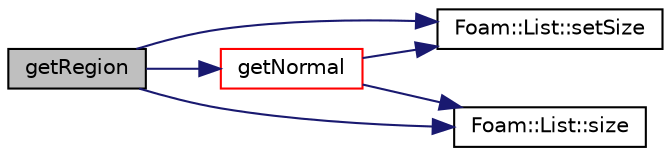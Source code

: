 digraph "getRegion"
{
  bgcolor="transparent";
  edge [fontname="Helvetica",fontsize="10",labelfontname="Helvetica",labelfontsize="10"];
  node [fontname="Helvetica",fontsize="10",shape=record];
  rankdir="LR";
  Node302 [label="getRegion",height=0.2,width=0.4,color="black", fillcolor="grey75", style="filled", fontcolor="black"];
  Node302 -> Node303 [color="midnightblue",fontsize="10",style="solid",fontname="Helvetica"];
  Node303 [label="getNormal",height=0.2,width=0.4,color="red",URL="$a26357.html#aa9abdb9ffe5f3cb1c2992ccb3bcc9e48",tooltip="From a set of points and indices get the normal. "];
  Node303 -> Node304 [color="midnightblue",fontsize="10",style="solid",fontname="Helvetica"];
  Node304 [label="Foam::List::setSize",height=0.2,width=0.4,color="black",URL="$a26833.html#aedb985ffeaf1bdbfeccc2a8730405703",tooltip="Reset size of List. "];
  Node303 -> Node305 [color="midnightblue",fontsize="10",style="solid",fontname="Helvetica"];
  Node305 [label="Foam::List::size",height=0.2,width=0.4,color="black",URL="$a26833.html#a8a5f6fa29bd4b500caf186f60245b384",tooltip="Override size to be inconsistent with allocated storage. "];
  Node302 -> Node304 [color="midnightblue",fontsize="10",style="solid",fontname="Helvetica"];
  Node302 -> Node305 [color="midnightblue",fontsize="10",style="solid",fontname="Helvetica"];
}
